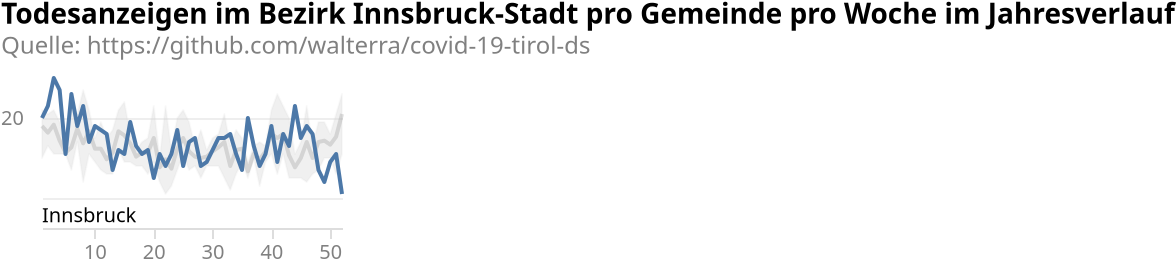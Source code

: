 {
  "$schema": "https://vega.github.io/schema/vega-lite/v5.json",
  "columns": 5,
  "config": {
    "axis": {
      "domainColor": "#ddd",
      "grid": true,
      "gridColor": "#eee",
      "labelBound": true,
      "labelColor": "gray",
      "tickColor": "#ddd"
    },
    "title": {
      "anchor": "start",
      "color": "gray",
      "fontSize": 14,
      "fontWeight": "bold"
    },
    "view": {
      "continuousHeight": 300,
      "continuousWidth": 400,
      "strokeWidth": 0
    }
  },
  "data": {
    "name": "data-74176ce0595893ae5b87bae467f02d33"
  },
  "datasets": {
    "data-74176ce0595893ae5b87bae467f02d33": [
      {
        "count": 22,
        "district": "Innsbruck-Stadt",
        "municipaly": "Innsbruck",
        "week": 1,
        "year": 2017
      },
      {
        "count": 21,
        "district": "Innsbruck-Stadt",
        "municipaly": "Innsbruck",
        "week": 2,
        "year": 2017
      },
      {
        "count": 22,
        "district": "Innsbruck-Stadt",
        "municipaly": "Innsbruck",
        "week": 3,
        "year": 2017
      },
      {
        "count": 19,
        "district": "Innsbruck-Stadt",
        "municipaly": "Innsbruck",
        "week": 4,
        "year": 2017
      },
      {
        "count": 11,
        "district": "Innsbruck-Stadt",
        "municipaly": "Innsbruck",
        "week": 5,
        "year": 2017
      },
      {
        "count": 23,
        "district": "Innsbruck-Stadt",
        "municipaly": "Innsbruck",
        "week": 6,
        "year": 2017
      },
      {
        "count": 17,
        "district": "Innsbruck-Stadt",
        "municipaly": "Innsbruck",
        "week": 7,
        "year": 2017
      },
      {
        "count": 4,
        "district": "Innsbruck-Stadt",
        "municipaly": "Innsbruck",
        "week": 8,
        "year": 2017
      },
      {
        "count": 22,
        "district": "Innsbruck-Stadt",
        "municipaly": "Innsbruck",
        "week": 9,
        "year": 2017
      },
      {
        "count": 15,
        "district": "Innsbruck-Stadt",
        "municipaly": "Innsbruck",
        "week": 10,
        "year": 2017
      },
      {
        "count": 7,
        "district": "Innsbruck-Stadt",
        "municipaly": "Innsbruck",
        "week": 11,
        "year": 2017
      },
      {
        "count": 8,
        "district": "Innsbruck-Stadt",
        "municipaly": "Innsbruck",
        "week": 12,
        "year": 2017
      },
      {
        "count": 11,
        "district": "Innsbruck-Stadt",
        "municipaly": "Innsbruck",
        "week": 13,
        "year": 2017
      },
      {
        "count": 16,
        "district": "Innsbruck-Stadt",
        "municipaly": "Innsbruck",
        "week": 14,
        "year": 2017
      },
      {
        "count": 9,
        "district": "Innsbruck-Stadt",
        "municipaly": "Innsbruck",
        "week": 15,
        "year": 2017
      },
      {
        "count": 16,
        "district": "Innsbruck-Stadt",
        "municipaly": "Innsbruck",
        "week": 16,
        "year": 2017
      },
      {
        "count": 11,
        "district": "Innsbruck-Stadt",
        "municipaly": "Innsbruck",
        "week": 17,
        "year": 2017
      },
      {
        "count": 8,
        "district": "Innsbruck-Stadt",
        "municipaly": "Innsbruck",
        "week": 18,
        "year": 2017
      },
      {
        "count": 6,
        "district": "Innsbruck-Stadt",
        "municipaly": "Innsbruck",
        "week": 19,
        "year": 2017
      },
      {
        "count": 13,
        "district": "Innsbruck-Stadt",
        "municipaly": "Innsbruck",
        "week": 20,
        "year": 2017
      },
      {
        "count": 9,
        "district": "Innsbruck-Stadt",
        "municipaly": "Innsbruck",
        "week": 21,
        "year": 2017
      },
      {
        "count": 1,
        "district": "Innsbruck-Stadt",
        "municipaly": "Innsbruck",
        "week": 22,
        "year": 2017
      },
      {
        "count": 3,
        "district": "Innsbruck-Stadt",
        "municipaly": "Innsbruck",
        "week": 23,
        "year": 2017
      },
      {
        "count": 10,
        "district": "Innsbruck-Stadt",
        "municipaly": "Innsbruck",
        "week": 24,
        "year": 2017
      },
      {
        "count": 11,
        "district": "Innsbruck-Stadt",
        "municipaly": "Innsbruck",
        "week": 25,
        "year": 2017
      },
      {
        "count": 7,
        "district": "Innsbruck-Stadt",
        "municipaly": "Innsbruck",
        "week": 26,
        "year": 2017
      },
      {
        "count": 8,
        "district": "Innsbruck-Stadt",
        "municipaly": "Innsbruck",
        "week": 27,
        "year": 2017
      },
      {
        "count": 5,
        "district": "Innsbruck-Stadt",
        "municipaly": "Innsbruck",
        "week": 28,
        "year": 2017
      },
      {
        "count": 8,
        "district": "Innsbruck-Stadt",
        "municipaly": "Innsbruck",
        "week": 29,
        "year": 2017
      },
      {
        "count": 12,
        "district": "Innsbruck-Stadt",
        "municipaly": "Innsbruck",
        "week": 30,
        "year": 2017
      },
      {
        "count": 8,
        "district": "Innsbruck-Stadt",
        "municipaly": "Innsbruck",
        "week": 31,
        "year": 2017
      },
      {
        "count": 5,
        "district": "Innsbruck-Stadt",
        "municipaly": "Innsbruck",
        "week": 32,
        "year": 2017
      },
      {
        "count": 2,
        "district": "Innsbruck-Stadt",
        "municipaly": "Innsbruck",
        "week": 33,
        "year": 2017
      },
      {
        "count": 13,
        "district": "Innsbruck-Stadt",
        "municipaly": "Innsbruck",
        "week": 34,
        "year": 2017
      },
      {
        "count": 15,
        "district": "Innsbruck-Stadt",
        "municipaly": "Innsbruck",
        "week": 35,
        "year": 2017
      },
      {
        "count": 5,
        "district": "Innsbruck-Stadt",
        "municipaly": "Innsbruck",
        "week": 36,
        "year": 2017
      },
      {
        "count": 10,
        "district": "Innsbruck-Stadt",
        "municipaly": "Innsbruck",
        "week": 37,
        "year": 2017
      },
      {
        "count": 12,
        "district": "Innsbruck-Stadt",
        "municipaly": "Innsbruck",
        "week": 38,
        "year": 2017
      },
      {
        "count": 13,
        "district": "Innsbruck-Stadt",
        "municipaly": "Innsbruck",
        "week": 39,
        "year": 2017
      },
      {
        "count": 11,
        "district": "Innsbruck-Stadt",
        "municipaly": "Innsbruck",
        "week": 40,
        "year": 2017
      },
      {
        "count": 6,
        "district": "Innsbruck-Stadt",
        "municipaly": "Innsbruck",
        "week": 41,
        "year": 2017
      },
      {
        "count": 11,
        "district": "Innsbruck-Stadt",
        "municipaly": "Innsbruck",
        "week": 42,
        "year": 2017
      },
      {
        "count": 7,
        "district": "Innsbruck-Stadt",
        "municipaly": "Innsbruck",
        "week": 43,
        "year": 2017
      },
      {
        "count": 5,
        "district": "Innsbruck-Stadt",
        "municipaly": "Innsbruck",
        "week": 44,
        "year": 2017
      },
      {
        "count": 11,
        "district": "Innsbruck-Stadt",
        "municipaly": "Innsbruck",
        "week": 45,
        "year": 2017
      },
      {
        "count": 15,
        "district": "Innsbruck-Stadt",
        "municipaly": "Innsbruck",
        "week": 46,
        "year": 2017
      },
      {
        "count": 6,
        "district": "Innsbruck-Stadt",
        "municipaly": "Innsbruck",
        "week": 47,
        "year": 2017
      },
      {
        "count": 16,
        "district": "Innsbruck-Stadt",
        "municipaly": "Innsbruck",
        "week": 48,
        "year": 2017
      },
      {
        "count": 10,
        "district": "Innsbruck-Stadt",
        "municipaly": "Innsbruck",
        "week": 49,
        "year": 2017
      },
      {
        "count": 10,
        "district": "Innsbruck-Stadt",
        "municipaly": "Innsbruck",
        "week": 50,
        "year": 2017
      },
      {
        "count": 6,
        "district": "Innsbruck-Stadt",
        "municipaly": "Innsbruck",
        "week": 51,
        "year": 2017
      },
      {
        "count": 11,
        "district": "Innsbruck-Stadt",
        "municipaly": "Innsbruck",
        "week": 52,
        "year": 2017
      },
      {
        "count": 22,
        "district": "Innsbruck-Stadt",
        "municipaly": "Innsbruck",
        "week": 1,
        "year": 2018
      },
      {
        "count": 13,
        "district": "Innsbruck-Stadt",
        "municipaly": "Innsbruck",
        "week": 2,
        "year": 2018
      },
      {
        "count": 22,
        "district": "Innsbruck-Stadt",
        "municipaly": "Innsbruck",
        "week": 3,
        "year": 2018
      },
      {
        "count": 13,
        "district": "Innsbruck-Stadt",
        "municipaly": "Innsbruck",
        "week": 4,
        "year": 2018
      },
      {
        "count": 12,
        "district": "Innsbruck-Stadt",
        "municipaly": "Innsbruck",
        "week": 5,
        "year": 2018
      },
      {
        "count": 7,
        "district": "Innsbruck-Stadt",
        "municipaly": "Innsbruck",
        "week": 6,
        "year": 2018
      },
      {
        "count": 21,
        "district": "Innsbruck-Stadt",
        "municipaly": "Innsbruck",
        "week": 7,
        "year": 2018
      },
      {
        "count": 27,
        "district": "Innsbruck-Stadt",
        "municipaly": "Innsbruck",
        "week": 8,
        "year": 2018
      },
      {
        "count": 17,
        "district": "Innsbruck-Stadt",
        "municipaly": "Innsbruck",
        "week": 9,
        "year": 2018
      },
      {
        "count": 9,
        "district": "Innsbruck-Stadt",
        "municipaly": "Innsbruck",
        "week": 10,
        "year": 2018
      },
      {
        "count": 11,
        "district": "Innsbruck-Stadt",
        "municipaly": "Innsbruck",
        "week": 11,
        "year": 2018
      },
      {
        "count": 15,
        "district": "Innsbruck-Stadt",
        "municipaly": "Innsbruck",
        "week": 12,
        "year": 2018
      },
      {
        "count": 6,
        "district": "Innsbruck-Stadt",
        "municipaly": "Innsbruck",
        "week": 13,
        "year": 2018
      },
      {
        "count": 22,
        "district": "Innsbruck-Stadt",
        "municipaly": "Innsbruck",
        "week": 14,
        "year": 2018
      },
      {
        "count": 24,
        "district": "Innsbruck-Stadt",
        "municipaly": "Innsbruck",
        "week": 15,
        "year": 2018
      },
      {
        "count": 9,
        "district": "Innsbruck-Stadt",
        "municipaly": "Innsbruck",
        "week": 16,
        "year": 2018
      },
      {
        "count": 8,
        "district": "Innsbruck-Stadt",
        "municipaly": "Innsbruck",
        "week": 17,
        "year": 2018
      },
      {
        "count": 12,
        "district": "Innsbruck-Stadt",
        "municipaly": "Innsbruck",
        "week": 18,
        "year": 2018
      },
      {
        "count": 15,
        "district": "Innsbruck-Stadt",
        "municipaly": "Innsbruck",
        "week": 19,
        "year": 2018
      },
      {
        "count": 9,
        "district": "Innsbruck-Stadt",
        "municipaly": "Innsbruck",
        "week": 20,
        "year": 2018
      },
      {
        "count": 4,
        "district": "Innsbruck-Stadt",
        "municipaly": "Innsbruck",
        "week": 21,
        "year": 2018
      },
      {
        "count": 5,
        "district": "Innsbruck-Stadt",
        "municipaly": "Innsbruck",
        "week": 22,
        "year": 2018
      },
      {
        "count": 7,
        "district": "Innsbruck-Stadt",
        "municipaly": "Innsbruck",
        "week": 23,
        "year": 2018
      },
      {
        "count": 7,
        "district": "Innsbruck-Stadt",
        "municipaly": "Innsbruck",
        "week": 24,
        "year": 2018
      },
      {
        "count": 12,
        "district": "Innsbruck-Stadt",
        "municipaly": "Innsbruck",
        "week": 25,
        "year": 2018
      },
      {
        "count": 9,
        "district": "Innsbruck-Stadt",
        "municipaly": "Innsbruck",
        "week": 26,
        "year": 2018
      },
      {
        "count": 10,
        "district": "Innsbruck-Stadt",
        "municipaly": "Innsbruck",
        "week": 27,
        "year": 2018
      },
      {
        "count": 8,
        "district": "Innsbruck-Stadt",
        "municipaly": "Innsbruck",
        "week": 28,
        "year": 2018
      },
      {
        "count": 12,
        "district": "Innsbruck-Stadt",
        "municipaly": "Innsbruck",
        "week": 29,
        "year": 2018
      },
      {
        "count": 8,
        "district": "Innsbruck-Stadt",
        "municipaly": "Innsbruck",
        "week": 30,
        "year": 2018
      },
      {
        "count": 14,
        "district": "Innsbruck-Stadt",
        "municipaly": "Innsbruck",
        "week": 31,
        "year": 2018
      },
      {
        "count": 21,
        "district": "Innsbruck-Stadt",
        "municipaly": "Innsbruck",
        "week": 32,
        "year": 2018
      },
      {
        "count": 13,
        "district": "Innsbruck-Stadt",
        "municipaly": "Innsbruck",
        "week": 33,
        "year": 2018
      },
      {
        "count": 6,
        "district": "Innsbruck-Stadt",
        "municipaly": "Innsbruck",
        "week": 34,
        "year": 2018
      },
      {
        "count": 9,
        "district": "Innsbruck-Stadt",
        "municipaly": "Innsbruck",
        "week": 35,
        "year": 2018
      },
      {
        "count": 9,
        "district": "Innsbruck-Stadt",
        "municipaly": "Innsbruck",
        "week": 36,
        "year": 2018
      },
      {
        "count": 13,
        "district": "Innsbruck-Stadt",
        "municipaly": "Innsbruck",
        "week": 37,
        "year": 2018
      },
      {
        "count": 3,
        "district": "Innsbruck-Stadt",
        "municipaly": "Innsbruck",
        "week": 38,
        "year": 2018
      },
      {
        "count": 13,
        "district": "Innsbruck-Stadt",
        "municipaly": "Innsbruck",
        "week": 39,
        "year": 2018
      },
      {
        "count": 15,
        "district": "Innsbruck-Stadt",
        "municipaly": "Innsbruck",
        "week": 40,
        "year": 2018
      },
      {
        "count": 13,
        "district": "Innsbruck-Stadt",
        "municipaly": "Innsbruck",
        "week": 41,
        "year": 2018
      },
      {
        "count": 23,
        "district": "Innsbruck-Stadt",
        "municipaly": "Innsbruck",
        "week": 42,
        "year": 2018
      },
      {
        "count": 5,
        "district": "Innsbruck-Stadt",
        "municipaly": "Innsbruck",
        "week": 43,
        "year": 2018
      },
      {
        "count": 7,
        "district": "Innsbruck-Stadt",
        "municipaly": "Innsbruck",
        "week": 44,
        "year": 2018
      },
      {
        "count": 5,
        "district": "Innsbruck-Stadt",
        "municipaly": "Innsbruck",
        "week": 45,
        "year": 2018
      },
      {
        "count": 4,
        "district": "Innsbruck-Stadt",
        "municipaly": "Innsbruck",
        "week": 46,
        "year": 2018
      },
      {
        "count": 11,
        "district": "Innsbruck-Stadt",
        "municipaly": "Innsbruck",
        "week": 47,
        "year": 2018
      },
      {
        "count": 7,
        "district": "Innsbruck-Stadt",
        "municipaly": "Innsbruck",
        "week": 48,
        "year": 2018
      },
      {
        "count": 14,
        "district": "Innsbruck-Stadt",
        "municipaly": "Innsbruck",
        "week": 49,
        "year": 2018
      },
      {
        "count": 14,
        "district": "Innsbruck-Stadt",
        "municipaly": "Innsbruck",
        "week": 50,
        "year": 2018
      },
      {
        "count": 21,
        "district": "Innsbruck-Stadt",
        "municipaly": "Innsbruck",
        "week": 51,
        "year": 2018
      },
      {
        "count": 26,
        "district": "Innsbruck-Stadt",
        "municipaly": "Innsbruck",
        "week": 52,
        "year": 2018
      },
      {
        "count": 10,
        "district": "Innsbruck-Stadt",
        "municipaly": "Innsbruck",
        "week": 1,
        "year": 2019
      },
      {
        "count": 15,
        "district": "Innsbruck-Stadt",
        "municipaly": "Innsbruck",
        "week": 2,
        "year": 2019
      },
      {
        "count": 11,
        "district": "Innsbruck-Stadt",
        "municipaly": "Innsbruck",
        "week": 3,
        "year": 2019
      },
      {
        "count": 11,
        "district": "Innsbruck-Stadt",
        "municipaly": "Innsbruck",
        "week": 4,
        "year": 2019
      },
      {
        "count": 11,
        "district": "Innsbruck-Stadt",
        "municipaly": "Innsbruck",
        "week": 5,
        "year": 2019
      },
      {
        "count": 8,
        "district": "Innsbruck-Stadt",
        "municipaly": "Innsbruck",
        "week": 6,
        "year": 2019
      },
      {
        "count": 14,
        "district": "Innsbruck-Stadt",
        "municipaly": "Innsbruck",
        "week": 7,
        "year": 2019
      },
      {
        "count": 10,
        "district": "Innsbruck-Stadt",
        "municipaly": "Innsbruck",
        "week": 8,
        "year": 2019
      },
      {
        "count": 11,
        "district": "Innsbruck-Stadt",
        "municipaly": "Innsbruck",
        "week": 9,
        "year": 2019
      },
      {
        "count": 13,
        "district": "Innsbruck-Stadt",
        "municipaly": "Innsbruck",
        "week": 10,
        "year": 2019
      },
      {
        "count": 19,
        "district": "Innsbruck-Stadt",
        "municipaly": "Innsbruck",
        "week": 11,
        "year": 2019
      },
      {
        "count": 6,
        "district": "Innsbruck-Stadt",
        "municipaly": "Innsbruck",
        "week": 12,
        "year": 2019
      },
      {
        "count": 17,
        "district": "Innsbruck-Stadt",
        "municipaly": "Innsbruck",
        "week": 13,
        "year": 2019
      },
      {
        "count": 12,
        "district": "Innsbruck-Stadt",
        "municipaly": "Innsbruck",
        "week": 14,
        "year": 2019
      },
      {
        "count": 14,
        "district": "Innsbruck-Stadt",
        "municipaly": "Innsbruck",
        "week": 15,
        "year": 2019
      },
      {
        "count": 16,
        "district": "Innsbruck-Stadt",
        "municipaly": "Innsbruck",
        "week": 16,
        "year": 2019
      },
      {
        "count": 12,
        "district": "Innsbruck-Stadt",
        "municipaly": "Innsbruck",
        "week": 17,
        "year": 2019
      },
      {
        "count": 14,
        "district": "Innsbruck-Stadt",
        "municipaly": "Innsbruck",
        "week": 18,
        "year": 2019
      },
      {
        "count": 13,
        "district": "Innsbruck-Stadt",
        "municipaly": "Innsbruck",
        "week": 19,
        "year": 2019
      },
      {
        "count": 23,
        "district": "Innsbruck-Stadt",
        "municipaly": "Innsbruck",
        "week": 20,
        "year": 2019
      },
      {
        "count": 10,
        "district": "Innsbruck-Stadt",
        "municipaly": "Innsbruck",
        "week": 21,
        "year": 2019
      },
      {
        "count": 23,
        "district": "Innsbruck-Stadt",
        "municipaly": "Innsbruck",
        "week": 22,
        "year": 2019
      },
      {
        "count": 12,
        "district": "Innsbruck-Stadt",
        "municipaly": "Innsbruck",
        "week": 23,
        "year": 2019
      },
      {
        "count": 20,
        "district": "Innsbruck-Stadt",
        "municipaly": "Innsbruck",
        "week": 24,
        "year": 2019
      },
      {
        "count": 22,
        "district": "Innsbruck-Stadt",
        "municipaly": "Innsbruck",
        "week": 25,
        "year": 2019
      },
      {
        "count": 19,
        "district": "Innsbruck-Stadt",
        "municipaly": "Innsbruck",
        "week": 26,
        "year": 2019
      },
      {
        "count": 13,
        "district": "Innsbruck-Stadt",
        "municipaly": "Innsbruck",
        "week": 27,
        "year": 2019
      },
      {
        "count": 17,
        "district": "Innsbruck-Stadt",
        "municipaly": "Innsbruck",
        "week": 28,
        "year": 2019
      },
      {
        "count": 11,
        "district": "Innsbruck-Stadt",
        "municipaly": "Innsbruck",
        "week": 29,
        "year": 2019
      },
      {
        "count": 15,
        "district": "Innsbruck-Stadt",
        "municipaly": "Innsbruck",
        "week": 30,
        "year": 2019
      },
      {
        "count": 16,
        "district": "Innsbruck-Stadt",
        "municipaly": "Innsbruck",
        "week": 31,
        "year": 2019
      },
      {
        "count": 16,
        "district": "Innsbruck-Stadt",
        "municipaly": "Innsbruck",
        "week": 32,
        "year": 2019
      },
      {
        "count": 9,
        "district": "Innsbruck-Stadt",
        "municipaly": "Innsbruck",
        "week": 33,
        "year": 2019
      },
      {
        "count": 17,
        "district": "Innsbruck-Stadt",
        "municipaly": "Innsbruck",
        "week": 34,
        "year": 2019
      },
      {
        "count": 13,
        "district": "Innsbruck-Stadt",
        "municipaly": "Innsbruck",
        "week": 35,
        "year": 2019
      },
      {
        "count": 6,
        "district": "Innsbruck-Stadt",
        "municipaly": "Innsbruck",
        "week": 36,
        "year": 2019
      },
      {
        "count": 10,
        "district": "Innsbruck-Stadt",
        "municipaly": "Innsbruck",
        "week": 37,
        "year": 2019
      },
      {
        "count": 14,
        "district": "Innsbruck-Stadt",
        "municipaly": "Innsbruck",
        "week": 38,
        "year": 2019
      },
      {
        "count": 9,
        "district": "Innsbruck-Stadt",
        "municipaly": "Innsbruck",
        "week": 39,
        "year": 2019
      },
      {
        "count": 22,
        "district": "Innsbruck-Stadt",
        "municipaly": "Innsbruck",
        "week": 40,
        "year": 2019
      },
      {
        "count": 26,
        "district": "Innsbruck-Stadt",
        "municipaly": "Innsbruck",
        "week": 41,
        "year": 2019
      },
      {
        "count": 14,
        "district": "Innsbruck-Stadt",
        "municipaly": "Innsbruck",
        "week": 42,
        "year": 2019
      },
      {
        "count": 20,
        "district": "Innsbruck-Stadt",
        "municipaly": "Innsbruck",
        "week": 43,
        "year": 2019
      },
      {
        "count": 11,
        "district": "Innsbruck-Stadt",
        "municipaly": "Innsbruck",
        "week": 44,
        "year": 2019
      },
      {
        "count": 14,
        "district": "Innsbruck-Stadt",
        "municipaly": "Innsbruck",
        "week": 45,
        "year": 2019
      },
      {
        "count": 23,
        "district": "Innsbruck-Stadt",
        "municipaly": "Innsbruck",
        "week": 46,
        "year": 2019
      },
      {
        "count": 13,
        "district": "Innsbruck-Stadt",
        "municipaly": "Innsbruck",
        "week": 47,
        "year": 2019
      },
      {
        "count": 19,
        "district": "Innsbruck-Stadt",
        "municipaly": "Innsbruck",
        "week": 48,
        "year": 2019
      },
      {
        "count": 19,
        "district": "Innsbruck-Stadt",
        "municipaly": "Innsbruck",
        "week": 49,
        "year": 2019
      },
      {
        "count": 16,
        "district": "Innsbruck-Stadt",
        "municipaly": "Innsbruck",
        "week": 50,
        "year": 2019
      },
      {
        "count": 19,
        "district": "Innsbruck-Stadt",
        "municipaly": "Innsbruck",
        "week": 51,
        "year": 2019
      },
      {
        "count": 26,
        "district": "Innsbruck-Stadt",
        "municipaly": "Innsbruck",
        "week": 52,
        "year": 2019
      },
      {
        "count": 20,
        "district": "Innsbruck-Stadt",
        "municipaly": "Innsbruck",
        "week": 1,
        "year": 2020
      },
      {
        "count": 23,
        "district": "Innsbruck-Stadt",
        "municipaly": "Innsbruck",
        "week": 2,
        "year": 2020
      },
      {
        "count": 30,
        "district": "Innsbruck-Stadt",
        "municipaly": "Innsbruck",
        "week": 3,
        "year": 2020
      },
      {
        "count": 27,
        "district": "Innsbruck-Stadt",
        "municipaly": "Innsbruck",
        "week": 4,
        "year": 2020
      },
      {
        "count": 11,
        "district": "Innsbruck-Stadt",
        "municipaly": "Innsbruck",
        "week": 5,
        "year": 2020
      },
      {
        "count": 26,
        "district": "Innsbruck-Stadt",
        "municipaly": "Innsbruck",
        "week": 6,
        "year": 2020
      },
      {
        "count": 18,
        "district": "Innsbruck-Stadt",
        "municipaly": "Innsbruck",
        "week": 7,
        "year": 2020
      },
      {
        "count": 23,
        "district": "Innsbruck-Stadt",
        "municipaly": "Innsbruck",
        "week": 8,
        "year": 2020
      },
      {
        "count": 14,
        "district": "Innsbruck-Stadt",
        "municipaly": "Innsbruck",
        "week": 9,
        "year": 2020
      },
      {
        "count": 18,
        "district": "Innsbruck-Stadt",
        "municipaly": "Innsbruck",
        "week": 10,
        "year": 2020
      },
      {
        "count": 17,
        "district": "Innsbruck-Stadt",
        "municipaly": "Innsbruck",
        "week": 11,
        "year": 2020
      },
      {
        "count": 16,
        "district": "Innsbruck-Stadt",
        "municipaly": "Innsbruck",
        "week": 12,
        "year": 2020
      },
      {
        "count": 7,
        "district": "Innsbruck-Stadt",
        "municipaly": "Innsbruck",
        "week": 13,
        "year": 2020
      },
      {
        "count": 12,
        "district": "Innsbruck-Stadt",
        "municipaly": "Innsbruck",
        "week": 14,
        "year": 2020
      },
      {
        "count": 11,
        "district": "Innsbruck-Stadt",
        "municipaly": "Innsbruck",
        "week": 15,
        "year": 2020
      },
      {
        "count": 19,
        "district": "Innsbruck-Stadt",
        "municipaly": "Innsbruck",
        "week": 16,
        "year": 2020
      },
      {
        "count": 13,
        "district": "Innsbruck-Stadt",
        "municipaly": "Innsbruck",
        "week": 17,
        "year": 2020
      },
      {
        "count": 11,
        "district": "Innsbruck-Stadt",
        "municipaly": "Innsbruck",
        "week": 18,
        "year": 2020
      },
      {
        "count": 12,
        "district": "Innsbruck-Stadt",
        "municipaly": "Innsbruck",
        "week": 19,
        "year": 2020
      },
      {
        "count": 5,
        "district": "Innsbruck-Stadt",
        "municipaly": "Innsbruck",
        "week": 20,
        "year": 2020
      },
      {
        "count": 11,
        "district": "Innsbruck-Stadt",
        "municipaly": "Innsbruck",
        "week": 21,
        "year": 2020
      },
      {
        "count": 8,
        "district": "Innsbruck-Stadt",
        "municipaly": "Innsbruck",
        "week": 22,
        "year": 2020
      },
      {
        "count": 11,
        "district": "Innsbruck-Stadt",
        "municipaly": "Innsbruck",
        "week": 23,
        "year": 2020
      },
      {
        "count": 17,
        "district": "Innsbruck-Stadt",
        "municipaly": "Innsbruck",
        "week": 24,
        "year": 2020
      },
      {
        "count": 8,
        "district": "Innsbruck-Stadt",
        "municipaly": "Innsbruck",
        "week": 25,
        "year": 2020
      },
      {
        "count": 14,
        "district": "Innsbruck-Stadt",
        "municipaly": "Innsbruck",
        "week": 26,
        "year": 2020
      },
      {
        "count": 15,
        "district": "Innsbruck-Stadt",
        "municipaly": "Innsbruck",
        "week": 27,
        "year": 2020
      },
      {
        "count": 8,
        "district": "Innsbruck-Stadt",
        "municipaly": "Innsbruck",
        "week": 28,
        "year": 2020
      },
      {
        "count": 9,
        "district": "Innsbruck-Stadt",
        "municipaly": "Innsbruck",
        "week": 29,
        "year": 2020
      },
      {
        "count": 12,
        "district": "Innsbruck-Stadt",
        "municipaly": "Innsbruck",
        "week": 30,
        "year": 2020
      },
      {
        "count": 15,
        "district": "Innsbruck-Stadt",
        "municipaly": "Innsbruck",
        "week": 31,
        "year": 2020
      },
      {
        "count": 15,
        "district": "Innsbruck-Stadt",
        "municipaly": "Innsbruck",
        "week": 32,
        "year": 2020
      },
      {
        "count": 16,
        "district": "Innsbruck-Stadt",
        "municipaly": "Innsbruck",
        "week": 33,
        "year": 2020
      },
      {
        "count": 11,
        "district": "Innsbruck-Stadt",
        "municipaly": "Innsbruck",
        "week": 34,
        "year": 2020
      },
      {
        "count": 7,
        "district": "Innsbruck-Stadt",
        "municipaly": "Innsbruck",
        "week": 35,
        "year": 2020
      },
      {
        "count": 20,
        "district": "Innsbruck-Stadt",
        "municipaly": "Innsbruck",
        "week": 36,
        "year": 2020
      },
      {
        "count": 13,
        "district": "Innsbruck-Stadt",
        "municipaly": "Innsbruck",
        "week": 37,
        "year": 2020
      },
      {
        "count": 8,
        "district": "Innsbruck-Stadt",
        "municipaly": "Innsbruck",
        "week": 38,
        "year": 2020
      },
      {
        "count": 11,
        "district": "Innsbruck-Stadt",
        "municipaly": "Innsbruck",
        "week": 39,
        "year": 2020
      },
      {
        "count": 18,
        "district": "Innsbruck-Stadt",
        "municipaly": "Innsbruck",
        "week": 40,
        "year": 2020
      },
      {
        "count": 9,
        "district": "Innsbruck-Stadt",
        "municipaly": "Innsbruck",
        "week": 41,
        "year": 2020
      },
      {
        "count": 16,
        "district": "Innsbruck-Stadt",
        "municipaly": "Innsbruck",
        "week": 42,
        "year": 2020
      },
      {
        "count": 13,
        "district": "Innsbruck-Stadt",
        "municipaly": "Innsbruck",
        "week": 43,
        "year": 2020
      },
      {
        "count": 23,
        "district": "Innsbruck-Stadt",
        "municipaly": "Innsbruck",
        "week": 44,
        "year": 2020
      },
      {
        "count": 15,
        "district": "Innsbruck-Stadt",
        "municipaly": "Innsbruck",
        "week": 45,
        "year": 2020
      },
      {
        "count": 18,
        "district": "Innsbruck-Stadt",
        "municipaly": "Innsbruck",
        "week": 46,
        "year": 2020
      },
      {
        "count": 16,
        "district": "Innsbruck-Stadt",
        "municipaly": "Innsbruck",
        "week": 47,
        "year": 2020
      },
      {
        "count": 7,
        "district": "Innsbruck-Stadt",
        "municipaly": "Innsbruck",
        "week": 48,
        "year": 2020
      },
      {
        "count": 4,
        "district": "Innsbruck-Stadt",
        "municipaly": "Innsbruck",
        "week": 49,
        "year": 2020
      },
      {
        "count": 9,
        "district": "Innsbruck-Stadt",
        "municipaly": "Innsbruck",
        "week": 50,
        "year": 2020
      },
      {
        "count": 11,
        "district": "Innsbruck-Stadt",
        "municipaly": "Innsbruck",
        "week": 51,
        "year": 2020
      },
      {
        "count": 1,
        "district": "Innsbruck-Stadt",
        "municipaly": "Innsbruck",
        "week": 52,
        "year": 2020
      }
    ]
  },
  "facet": {
    "field": "municipaly",
    "header": {
      "labelAnchor": "start",
      "labelOrient": "bottom",
      "labelPadding": 0
    },
    "title": null,
    "type": "nominal"
  },
  "padding": 0,
  "spec": {
    "layer": [
      {
        "encoding": {
          "x": {
            "axis": {
              "grid": false
            },
            "field": "week",
            "scale": {
              "domain": [
                1,
                52
              ],
              "nice": false,
              "zero": false
            },
            "title": "",
            "type": "quantitative"
          },
          "y": {
            "aggregate": "max",
            "field": "week_count",
            "title": "",
            "type": "quantitative"
          },
          "y2": {
            "aggregate": "min",
            "field": "week_count",
            "title": ""
          }
        },
        "height": 60,
        "mark": {
          "fill": "lightgray",
          "opacity": 0.35,
          "stroke": "lightgray",
          "strokeJoin": "round",
          "strokeOpacity": 0.35,
          "strokeWidth": 1,
          "type": "area"
        },
        "transform": [
          {
            "filter": "datum.year!=2021 && datum.year!=2020 && datum.year!=2016"
          },
          {
            "groupby": [
              "week",
              "year"
            ],
            "joinaggregate": [
              {
                "as": "week_count",
                "field": "count",
                "op": "sum"
              }
            ]
          },
          {
            "as": "week_count_min",
            "calculate": "min(datum.week_count)"
          },
          {
            "as": "week_count_max",
            "calculate": "max(datum.week_count)"
          }
        ],
        "width": 150
      },
      {
        "encoding": {
          "x": {
            "axis": {
              "grid": false
            },
            "field": "week",
            "scale": {
              "domain": [
                1,
                52
              ],
              "nice": false,
              "zero": false
            },
            "title": "",
            "type": "quantitative"
          },
          "y": {
            "aggregate": "mean",
            "field": "week_count",
            "title": "",
            "type": "quantitative"
          }
        },
        "height": 60,
        "mark": {
          "color": "gray",
          "opacity": 0.25,
          "strokeJoin": "round",
          "type": "line"
        },
        "transform": [
          {
            "filter": "datum.year!=2021 && datum.year!=2020 && datum.year!=2016"
          },
          {
            "groupby": [
              "week",
              "year"
            ],
            "joinaggregate": [
              {
                "as": "week_count",
                "field": "count",
                "op": "sum"
              }
            ]
          }
        ],
        "width": 150
      },
      {
        "encoding": {
          "x": {
            "axis": {
              "grid": false
            },
            "field": "week",
            "scale": {
              "domain": [
                1,
                52
              ],
              "nice": false,
              "zero": false
            },
            "title": "",
            "type": "quantitative"
          },
          "y": {
            "axis": {
              "domainOpacity": 0,
              "ticks": false
            },
            "field": "week_count",
            "title": "",
            "type": "quantitative"
          }
        },
        "height": 60,
        "mark": {
          "strokeJoin": "round",
          "type": "line"
        },
        "transform": [
          {
            "filter": "datum.year==2020 & datum.week<53"
          },
          {
            "groupby": [
              "week",
              "year"
            ],
            "joinaggregate": [
              {
                "as": "week_count",
                "field": "count",
                "op": "sum"
              }
            ]
          }
        ],
        "width": 150
      },
      {
        "encoding": {
          "x": {
            "axis": {
              "grid": false
            },
            "field": "week",
            "scale": {
              "domain": [
                1,
                52
              ],
              "nice": false,
              "zero": false
            },
            "title": "",
            "type": "quantitative"
          },
          "y": {
            "field": "week_count",
            "scale": {
              "zero": true
            },
            "title": "",
            "type": "quantitative"
          }
        },
        "height": 60,
        "mark": {
          "color": "red",
          "opacity": 0.4,
          "size": 60,
          "strokeWidth": 3,
          "type": "point"
        },
        "transform": [
          {
            "filter": "datum.year==2020 & datum.week<53 & datum.outlier_score>=0.5"
          },
          {
            "groupby": [
              "week",
              "year"
            ],
            "joinaggregate": [
              {
                "as": "week_count",
                "field": "count",
                "op": "sum"
              },
              {
                "as": "outlier_score_max",
                "field": "outlier_score",
                "op": "max"
              }
            ]
          }
        ],
        "width": 150
      },
      {
        "encoding": {
          "tooltip": [
            {
              "field": "week",
              "title": "Kalenderwoche",
              "type": "ordinal"
            },
            {
              "aggregate": "sum",
              "field": "count",
              "title": "Todesanzeigen",
              "type": "quantitative"
            },
            {
              "field": "outlier_score",
              "format": ".2%",
              "title": "Outlier-Score",
              "type": "quantitative"
            }
          ],
          "x": {
            "axis": {
              "grid": false
            },
            "field": "week",
            "scale": {
              "domain": [
                1,
                52
              ],
              "nice": false,
              "zero": false
            },
            "title": "",
            "type": "quantitative"
          },
          "y": {
            "aggregate": "sum",
            "field": "count",
            "scale": {
              "zero": true
            },
            "title": "",
            "type": "quantitative"
          }
        },
        "height": 60,
        "mark": {
          "color": "gray",
          "opacity": 0,
          "size": 150,
          "type": "circle"
        },
        "transform": [
          {
            "filter": "datum.year==2020 & datum.week<53"
          }
        ],
        "width": 150
      }
    ]
  },
  "title": {
    "color": "black",
    "subtitle": [
      "Quelle: https://github.com/walterra/covid-19-tirol-ds"
    ],
    "subtitleColor": "gray",
    "text": [
      "Todesanzeigen im Bezirk Innsbruck-Stadt pro Gemeinde pro Woche im Jahresverlauf"
    ]
  }
}